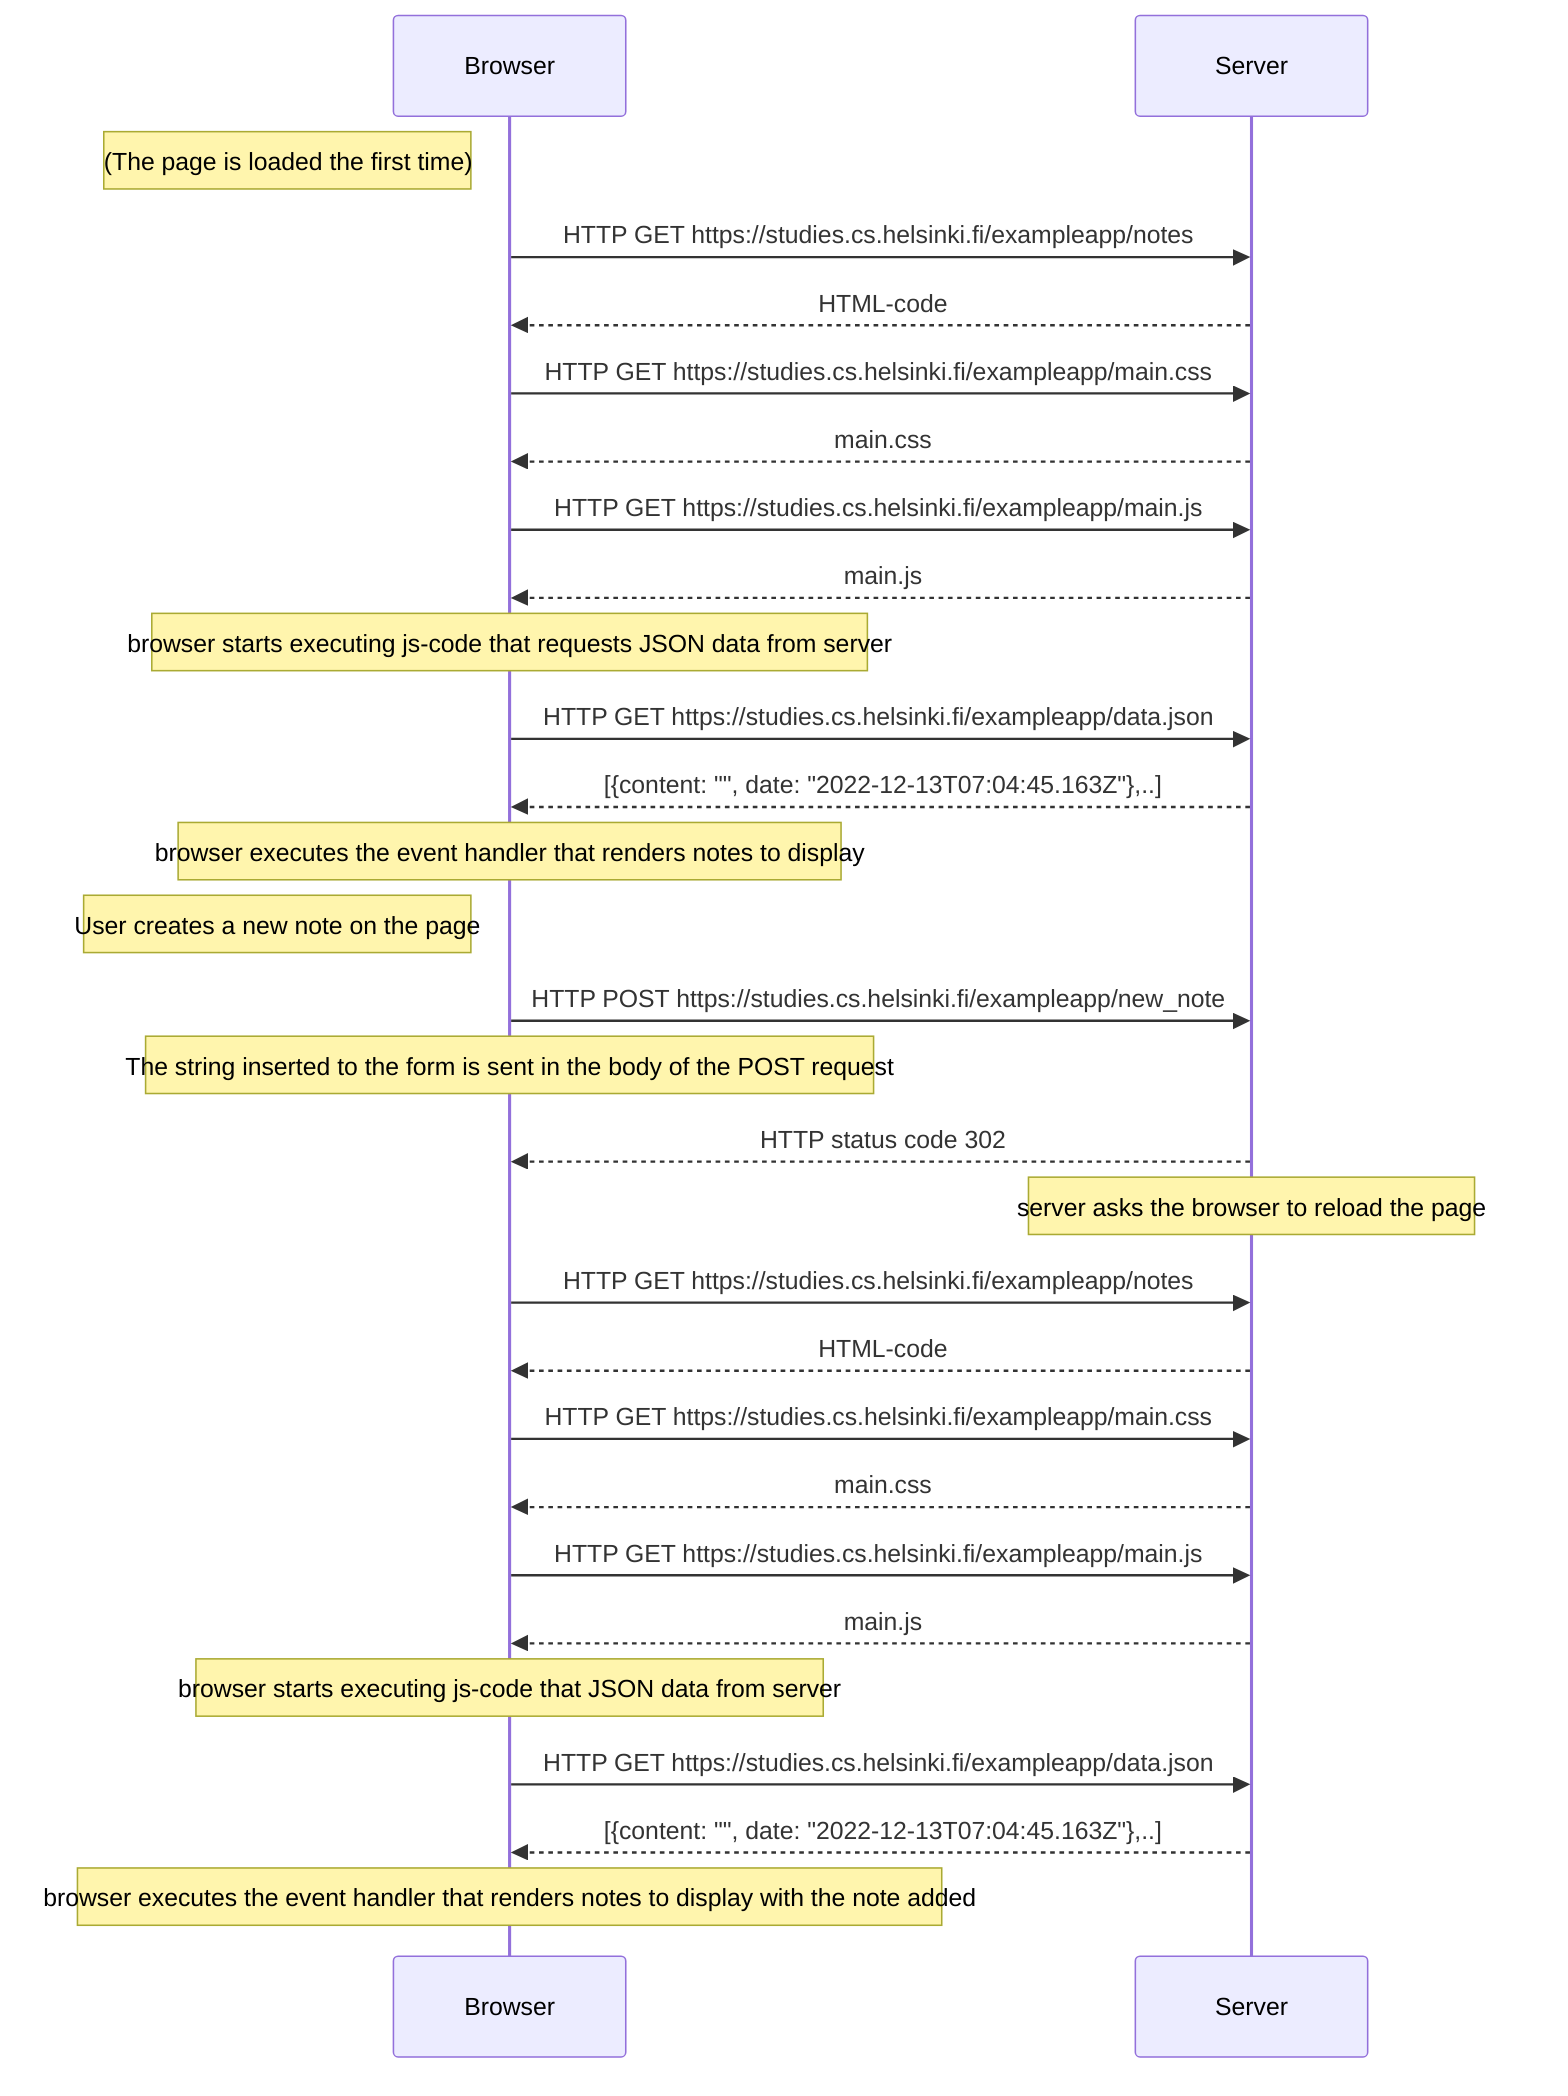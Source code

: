sequenceDiagram
Note left of Browser: (The page is loaded the first time)
Browser->>Server: HTTP GET https://studies.cs.helsinki.fi/exampleapp/notes
Server-->> Browser: HTML-code
Browser->>Server: HTTP GET https://studies.cs.helsinki.fi/exampleapp/main.css
Server-->> Browser: main.css
Browser->>Server: HTTP GET https://studies.cs.helsinki.fi/exampleapp/main.js
Server-->> Browser: main.js
Note over Browser: browser starts executing js-code that requests JSON data from server
Browser->>Server: HTTP GET https://studies.cs.helsinki.fi/exampleapp/data.json
Server-->> Browser: [{content: "", date: "2022-12-13T07:04:45.163Z"},..]
Note over Browser: browser executes the event handler that renders notes to display
Note left of Browser: User creates a new note on the page
Browser->>Server: HTTP POST https://studies.cs.helsinki.fi/exampleapp/new_note
Note over Browser: The string inserted to the form is sent in the body of the POST request
Server-->> Browser: HTTP status code 302
Note over Server: server asks the browser to reload the page
Browser->>Server: HTTP GET https://studies.cs.helsinki.fi/exampleapp/notes
Server-->> Browser: HTML-code
Browser->>Server: HTTP GET https://studies.cs.helsinki.fi/exampleapp/main.css
Server-->> Browser: main.css
Browser->>Server: HTTP GET https://studies.cs.helsinki.fi/exampleapp/main.js
Server-->> Browser: main.js
Note over Browser: browser starts executing js-code that JSON data from server
Browser->>Server: HTTP GET https://studies.cs.helsinki.fi/exampleapp/data.json
Server-->> Browser: [{content: "", date: "2022-12-13T07:04:45.163Z"},..]
Note over Browser: browser executes the event handler that renders notes to display with the note added
